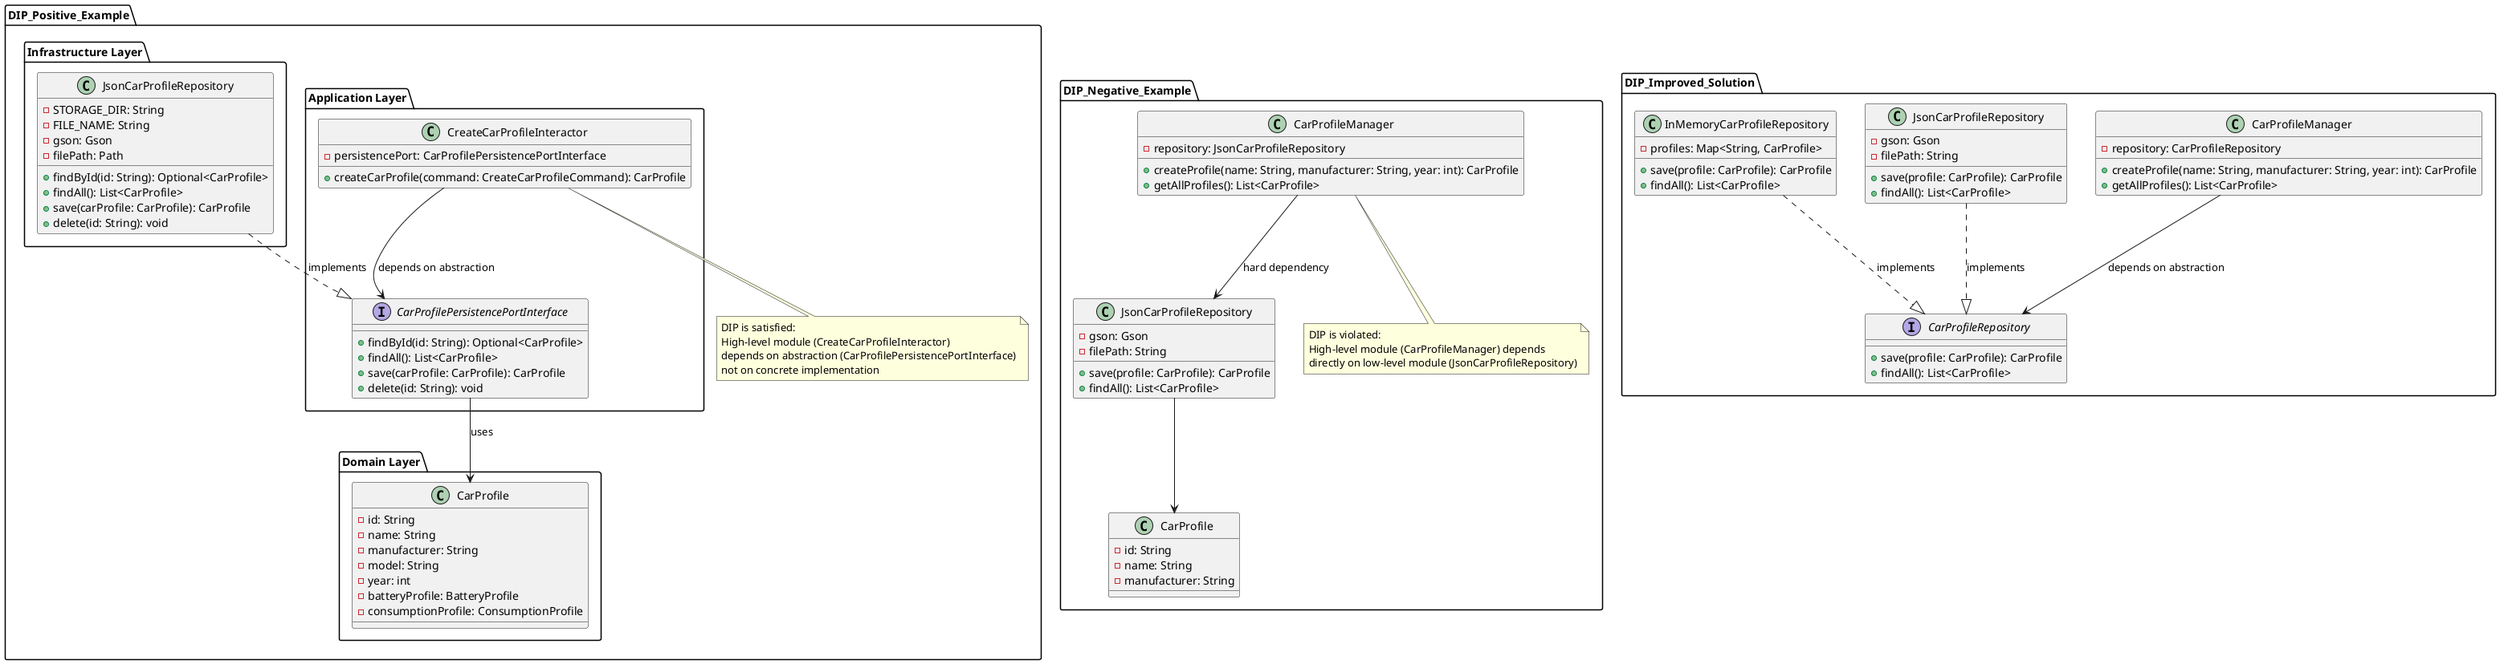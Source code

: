 @startuml DIP_Examples

' Positive Example - DIP with Repository Pattern
package "DIP_Positive_Example" {
  package "Application Layer" {
    interface CarProfilePersistencePortInterface {
      +findById(id: String): Optional<CarProfile>
      +findAll(): List<CarProfile>
      +save(carProfile: CarProfile): CarProfile
      +delete(id: String): void
    }
    
    class CreateCarProfileInteractor {
      -persistencePort: CarProfilePersistencePortInterface
      +createCarProfile(command: CreateCarProfileCommand): CarProfile
    }
  }
  
  package "Domain Layer" {
    class CarProfile {
      -id: String
      -name: String
      -manufacturer: String
      -model: String
      -year: int
      -batteryProfile: BatteryProfile
      -consumptionProfile: ConsumptionProfile
    }
  }
  
  package "Infrastructure Layer" {
    class JsonCarProfileRepository {
      -STORAGE_DIR: String
      -FILE_NAME: String
      -gson: Gson
      -filePath: Path
      +findById(id: String): Optional<CarProfile>
      +findAll(): List<CarProfile>
      +save(carProfile: CarProfile): CarProfile
      +delete(id: String): void
    }
  }
  
  ' Dependencies
  CreateCarProfileInteractor --> CarProfilePersistencePortInterface : depends on abstraction
  JsonCarProfileRepository ..|> CarProfilePersistencePortInterface : implements
  CarProfilePersistencePortInterface --> CarProfile : uses
  
  note "DIP is satisfied:\nHigh-level module (CreateCarProfileInteractor)\ndepends on abstraction (CarProfilePersistencePortInterface)\nnot on concrete implementation" as N1
  CreateCarProfileInteractor .. N1
}

' Negative Example - Direct dependency violating DIP
package "DIP_Negative_Example" {
  class CarProfileManager {
    -repository: JsonCarProfileRepository
    +createProfile(name: String, manufacturer: String, year: int): CarProfile
    +getAllProfiles(): List<CarProfile>
  }
  
  class JsonCarProfileRepository {
    -gson: Gson
    -filePath: String
    +save(profile: CarProfile): CarProfile
    +findAll(): List<CarProfile>
  }
  
  class CarProfile {
    -id: String
    -name: String
    -manufacturer: String
  }
  
  ' Direct dependency violating DIP
  CarProfileManager --> JsonCarProfileRepository : hard dependency
  JsonCarProfileRepository --> CarProfile
  
  note "DIP is violated:\nHigh-level module (CarProfileManager) depends\ndirectly on low-level module (JsonCarProfileRepository)" as N2
  CarProfileManager .. N2
}

' Improved solution applying DIP
package "DIP_Improved_Solution" {
  interface CarProfileRepository {
    +save(profile: CarProfile): CarProfile
    +findAll(): List<CarProfile>
  }
  
  class CarProfileManager {
    -repository: CarProfileRepository
    +createProfile(name: String, manufacturer: String, year: int): CarProfile
    +getAllProfiles(): List<CarProfile>
  }
  
  class JsonCarProfileRepository {
    -gson: Gson
    -filePath: String
    +save(profile: CarProfile): CarProfile
    +findAll(): List<CarProfile>
  }
  
  class InMemoryCarProfileRepository {
    -profiles: Map<String, CarProfile>
    +save(profile: CarProfile): CarProfile
    +findAll(): List<CarProfile>
  }
  
  ' Dependencies using DIP
  CarProfileManager --> CarProfileRepository : depends on abstraction
  JsonCarProfileRepository ..|> CarProfileRepository : implements
  InMemoryCarProfileRepository ..|> CarProfileRepository : implements
}

@enduml 